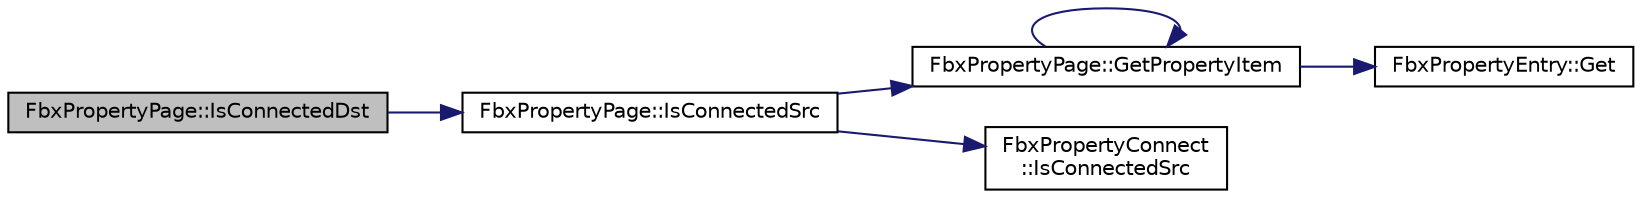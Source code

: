 digraph "FbxPropertyPage::IsConnectedDst"
{
  edge [fontname="Helvetica",fontsize="10",labelfontname="Helvetica",labelfontsize="10"];
  node [fontname="Helvetica",fontsize="10",shape=record];
  rankdir="LR";
  Node254 [label="FbxPropertyPage::IsConnectedDst",height=0.2,width=0.4,color="black", fillcolor="grey75", style="filled", fontcolor="black"];
  Node254 -> Node255 [color="midnightblue",fontsize="10",style="solid"];
  Node255 [label="FbxPropertyPage::IsConnectedSrc",height=0.2,width=0.4,color="black", fillcolor="white", style="filled",URL="$class_fbx_property_page.html#a4760ecbd7175b14dfcd21c1e379b2d2c"];
  Node255 -> Node256 [color="midnightblue",fontsize="10",style="solid"];
  Node256 [label="FbxPropertyPage::GetPropertyItem",height=0.2,width=0.4,color="black", fillcolor="white", style="filled",URL="$class_fbx_property_page.html#a8a4190bff3b6acdc5adda7350cd0367d"];
  Node256 -> Node257 [color="midnightblue",fontsize="10",style="solid"];
  Node257 [label="FbxPropertyEntry::Get",height=0.2,width=0.4,color="black", fillcolor="white", style="filled",URL="$class_fbx_property_entry.html#ae91a2951a81cd0906ffa15c6d7c9abe4"];
  Node256 -> Node256 [color="midnightblue",fontsize="10",style="solid"];
  Node255 -> Node258 [color="midnightblue",fontsize="10",style="solid"];
  Node258 [label="FbxPropertyConnect\l::IsConnectedSrc",height=0.2,width=0.4,color="black", fillcolor="white", style="filled",URL="$class_fbx_property_connect.html#a1c6e1ec9d5280419fac90dc53c5dce9d"];
}
